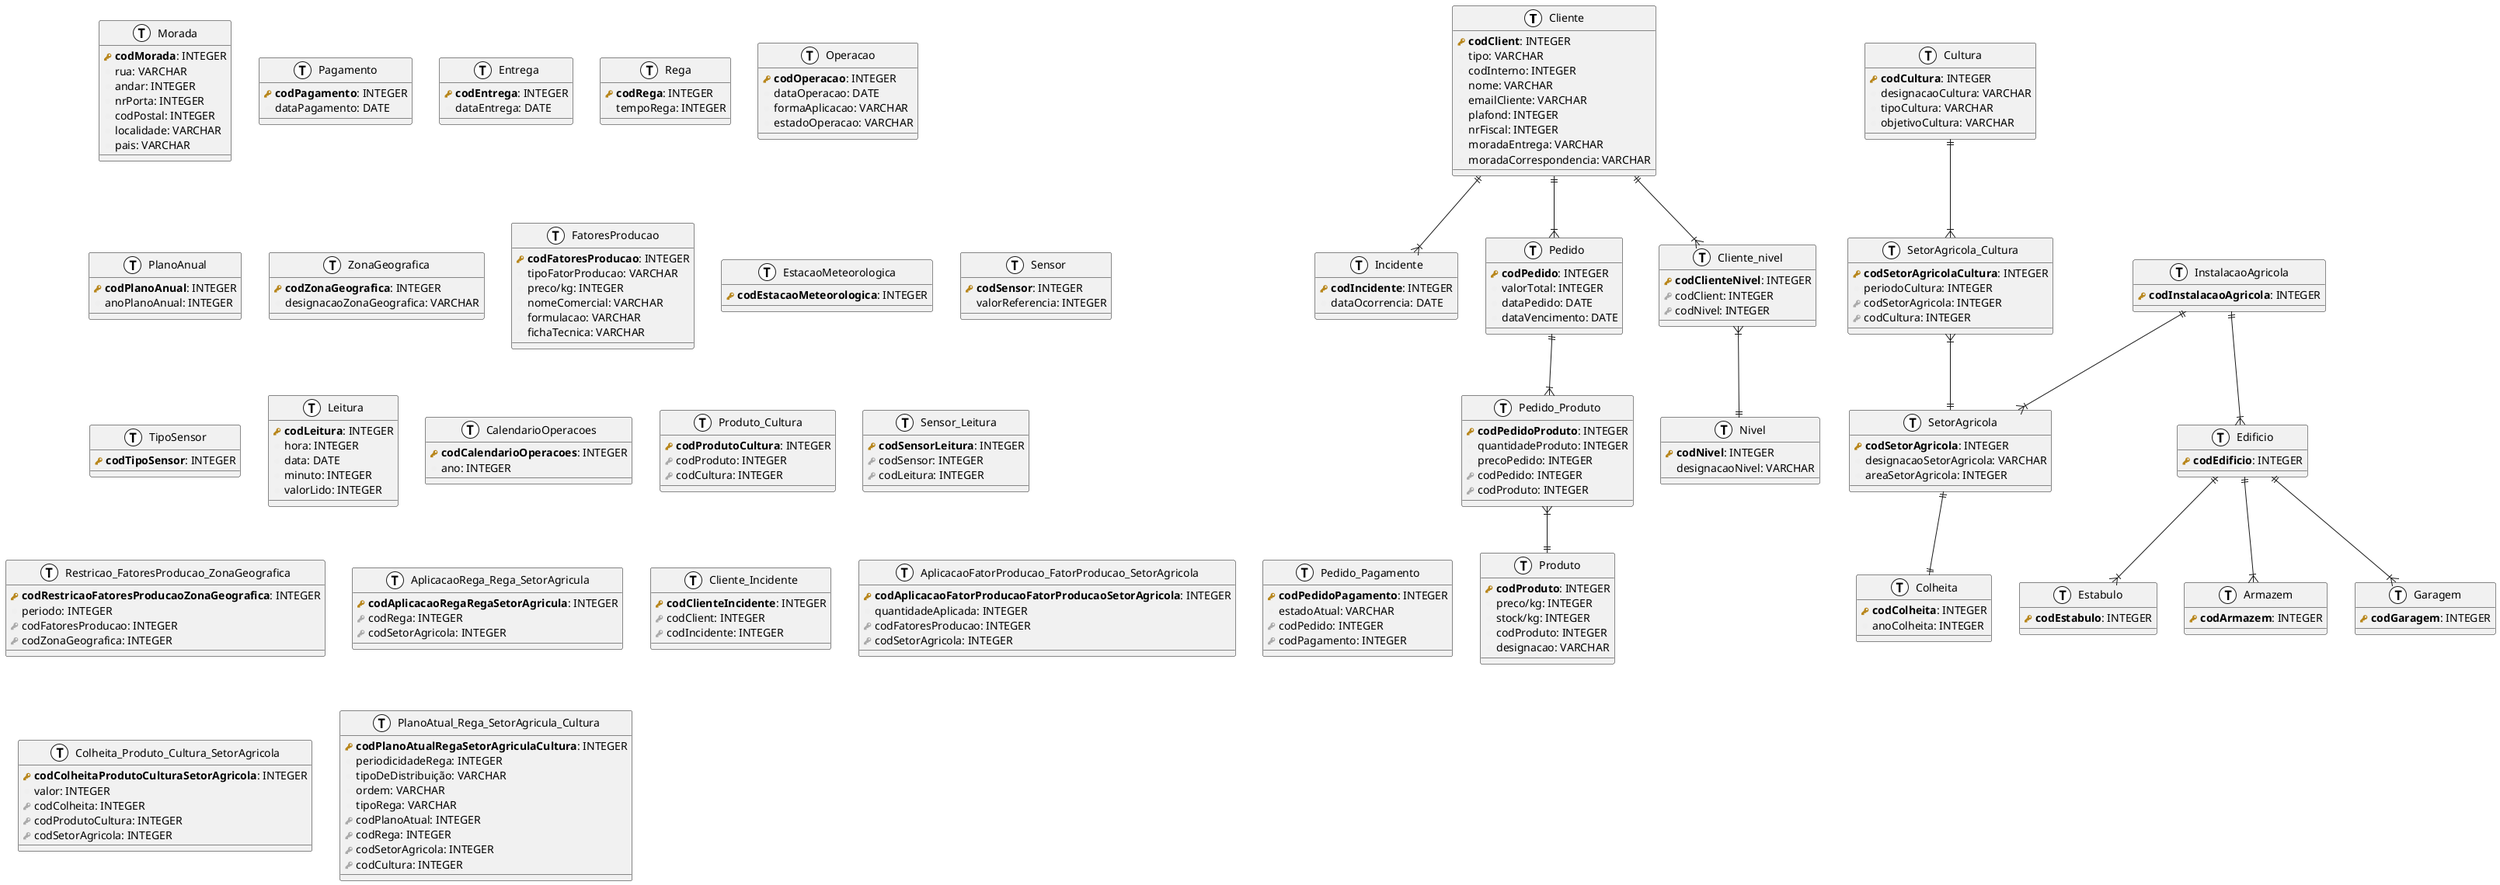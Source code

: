 @startuml
!define primary_key(x) <b><color:#b8861b><&key></color> x</b>
!define foreign_key(x) <color:#aaaaaa><&key></color> x
!define column(x) <color:#efefef><&media-record></color> x
!define table(x) entity x << (T, white) >>

' Zero or One	|o--
' Exactly One	||--
' Zero or Many	}o--
' One or Many	}|--

' Entidades com atributos proprios
table( Cliente ) {
    primary_key( codClient ): INTEGER
    column( tipo ): VARCHAR
    column( codInterno ): INTEGER
    column( nome ): VARCHAR
    column( emailCliente ): VARCHAR
    column( plafond ): INTEGER
    column( nrFiscal ): INTEGER
    column( moradaEntrega ): VARCHAR
    column( moradaCorrespondencia ): VARCHAR
}

table( Morada ) {
    primary_key( codMorada ): INTEGER
    column( rua ): VARCHAR
    column( andar ): INTEGER
    column( nrPorta ): INTEGER
    column( codPostal ): INTEGER
    column( localidade ): VARCHAR
    column( pais ): VARCHAR
}

table( Nivel ) {
    primary_key( codNivel ): INTEGER
    column( designacaoNivel ): VARCHAR
}

table( Incidente ) {
    primary_key( codIncidente ): INTEGER
    column( dataOcorrencia ): DATE
}

table( Pedido ) {
    primary_key( codPedido ): INTEGER
    column( valorTotal ): INTEGER
    column( dataPedido ): DATE
    column( dataVencimento ): DATE
}

table( Pagamento ) {
    primary_key( codPagamento ): INTEGER
    column( dataPagamento ): DATE
}

table( Entrega ) {
    primary_key( codEntrega ): INTEGER
    column( dataEntrega ): DATE
}

table( Colheita ) {
    primary_key( codColheita ): INTEGER
    column( anoColheita ): INTEGER
}

table( Produto ) {
    primary_key( codProduto ): INTEGER
    column( preco/kg ): INTEGER
    column( stock/kg ): INTEGER
    column( codProduto ): INTEGER
    column( designacao ): VARCHAR
}

table( Cultura ) {
    primary_key( codCultura ): INTEGER
    column( designacaoCultura ): VARCHAR
    column( tipoCultura ): VARCHAR
    column( objetivoCultura ): VARCHAR
}

table( SetorAgricola ) {
    primary_key( codSetorAgricola ): INTEGER
    column( designacaoSetorAgricola ): VARCHAR
    column( areaSetorAgricola ): INTEGER
}

table( Rega ) {
    primary_key( codRega ): INTEGER
    column( tempoRega ): INTEGER
}

table( Operacao ) {
    primary_key( codOperacao ): INTEGER
    column( dataOperacao ): DATE
    column( formaAplicacao ): VARCHAR
    column( estadoOperacao ): VARCHAR
}

table( PlanoAnual ) {
    primary_key( codPlanoAnual ): INTEGER
    column( anoPlanoAnual ): INTEGER
}

table( ZonaGeografica ) {
    primary_key( codZonaGeografica ): INTEGER
    column( designacaoZonaGeografica ): VARCHAR
}

table( FatoresProducao ) {
    primary_key( codFatoresProducao ): INTEGER
    column( tipoFatorProducao ): VARCHAR
    column( preco/kg ): INTEGER
    column( nomeComercial ): VARCHAR
    column( formulacao ): VARCHAR
    column( fichaTecnica ): VARCHAR
}

table( EstacaoMeteorologica ) {
    primary_key( codEstacaoMeteorologica ): INTEGER
}

table( Sensor ) {
    primary_key( codSensor ): INTEGER
    column( valorReferencia ): INTEGER
}

table( TipoSensor ) {
    primary_key( codTipoSensor ): INTEGER
}

table( Leitura ) {
    primary_key( codLeitura ): INTEGER
    column( hora ): INTEGER
    column( data ): DATE
    column( minuto ): INTEGER
    column( valorLido ): INTEGER
}

table( InstalacaoAgricola ) {
    primary_key( codInstalacaoAgricola ): INTEGER
}

table( CalendarioOperacoes ) {
    primary_key( codCalendarioOperacoes ): INTEGER
    column( ano ): INTEGER
}

table( Edificio ) {
    primary_key( codEdificio ): INTEGER
}

table( Estabulo ) {
    primary_key( codEstabulo ): INTEGER
}

table( Armazem ) {
    primary_key( codArmazem ): INTEGER
}

table( Garagem ) {
    primary_key( codGaragem ): INTEGER
}

' Tabelas que surgiram de relacoes
table( Produto_Cultura ) {
    primary_key( codProdutoCultura ): INTEGER
    foreign_key( codProduto ): INTEGER
    foreign_key( codCultura ): INTEGER
}


table( Cliente_nivel ) {
    primary_key( codClienteNivel ): INTEGER
    foreign_key( codClient ): INTEGER
    foreign_key( codNivel ): INTEGER
}

table( Sensor_Leitura) {
    primary_key( codSensorLeitura ): INTEGER
    foreign_key( codSensor ): INTEGER
    foreign_key( codLeitura ): INTEGER
}

table( Restricao_FatoresProducao_ZonaGeografica ) {
    primary_key( codRestricaoFatoresProducaoZonaGeografica ): INTEGER
    column( periodo ): INTEGER
    foreign_key( codFatoresProducao ): INTEGER
    foreign_key( codZonaGeografica ): INTEGER
}

table( SetorAgricola_Cultura ) {
    primary_key( codSetorAgricolaCultura ): INTEGER
    column( periodoCultura ): INTEGER
    foreign_key( codSetorAgricola ): INTEGER
    foreign_key( codCultura ): INTEGER
}

table( AplicacaoRega_Rega_SetorAgricula ) {
    primary_key( codAplicacaoRegaRegaSetorAgricula ): INTEGER
    foreign_key( codRega ): INTEGER
    foreign_key( codSetorAgricola ): INTEGER
}

table( Pedido_Produto ) {
    primary_key( codPedidoProduto ): INTEGER
    column( quantidadeProduto ): INTEGER
    column( precoPedido ): INTEGER
    foreign_key( codPedido ): INTEGER
    foreign_key( codProduto ): INTEGER
}

table( Cliente_Incidente ) {
    primary_key( codClienteIncidente ): INTEGER
    foreign_key( codClient ): INTEGER
    foreign_key( codIncidente ): INTEGER
}

table( AplicacaoFatorProducao_FatorProducao_SetorAgricola ) {
    primary_key( codAplicacaoFatorProducaoFatorProducaoSetorAgricola ): INTEGER
    column( quantidadeAplicada ): INTEGER
    foreign_key( codFatoresProducao ): INTEGER
    foreign_key( codSetorAgricola ): INTEGER
}

table( Pedido_Pagamento ) {
    primary_key( codPedidoPagamento ): INTEGER
    column( estadoAtual ): VARCHAR
    foreign_key( codPedido ): INTEGER
    foreign_key( codPagamento ): INTEGER
}

table( Colheita_Produto_Cultura_SetorAgricola ) {
    primary_key( codColheitaProdutoCulturaSetorAgricola ): INTEGER
    column( valor ): INTEGER
    foreign_key( codColheita ): INTEGER
    foreign_key( codProdutoCultura ): INTEGER
    foreign_key( codSetorAgricola ): INTEGER
}

table( PlanoAtual_Rega_SetorAgricula_Cultura ) {
    primary_key( codPlanoAtualRegaSetorAgriculaCultura ): INTEGER
    column( periodicidadeRega ): INTEGER
    column( tipoDeDistribuição ): VARCHAR
    column( ordem ): VARCHAR
    column( tipoRega ): VARCHAR
    foreign_key( codPlanoAtual ): INTEGER
    foreign_key( codRega ): INTEGER
    foreign_key( codSetorAgricola ): INTEGER
    foreign_key( codCultura ): INTEGER
}



' cardinalidades
Cliente ||--|{ Incidente
Cliente ||--|{ Pedido
Edificio ||--|{ Estabulo
Edificio ||--|{ Armazem
Edificio ||--|{ Garagem
InstalacaoAgricola ||--|{ Edificio
Cliente ||--|{ Cliente_nivel
Cliente_nivel }|--|| Nivel
InstalacaoAgricola ||--|{ SetorAgricola
SetorAgricola ||--|| Colheita
Cultura ||--|{ SetorAgricola_Cultura
SetorAgricola_Cultura }|--|| SetorAgricola
Pedido ||--|{ Pedido_Produto
Pedido_Produto }|--|| Produto


@enduml